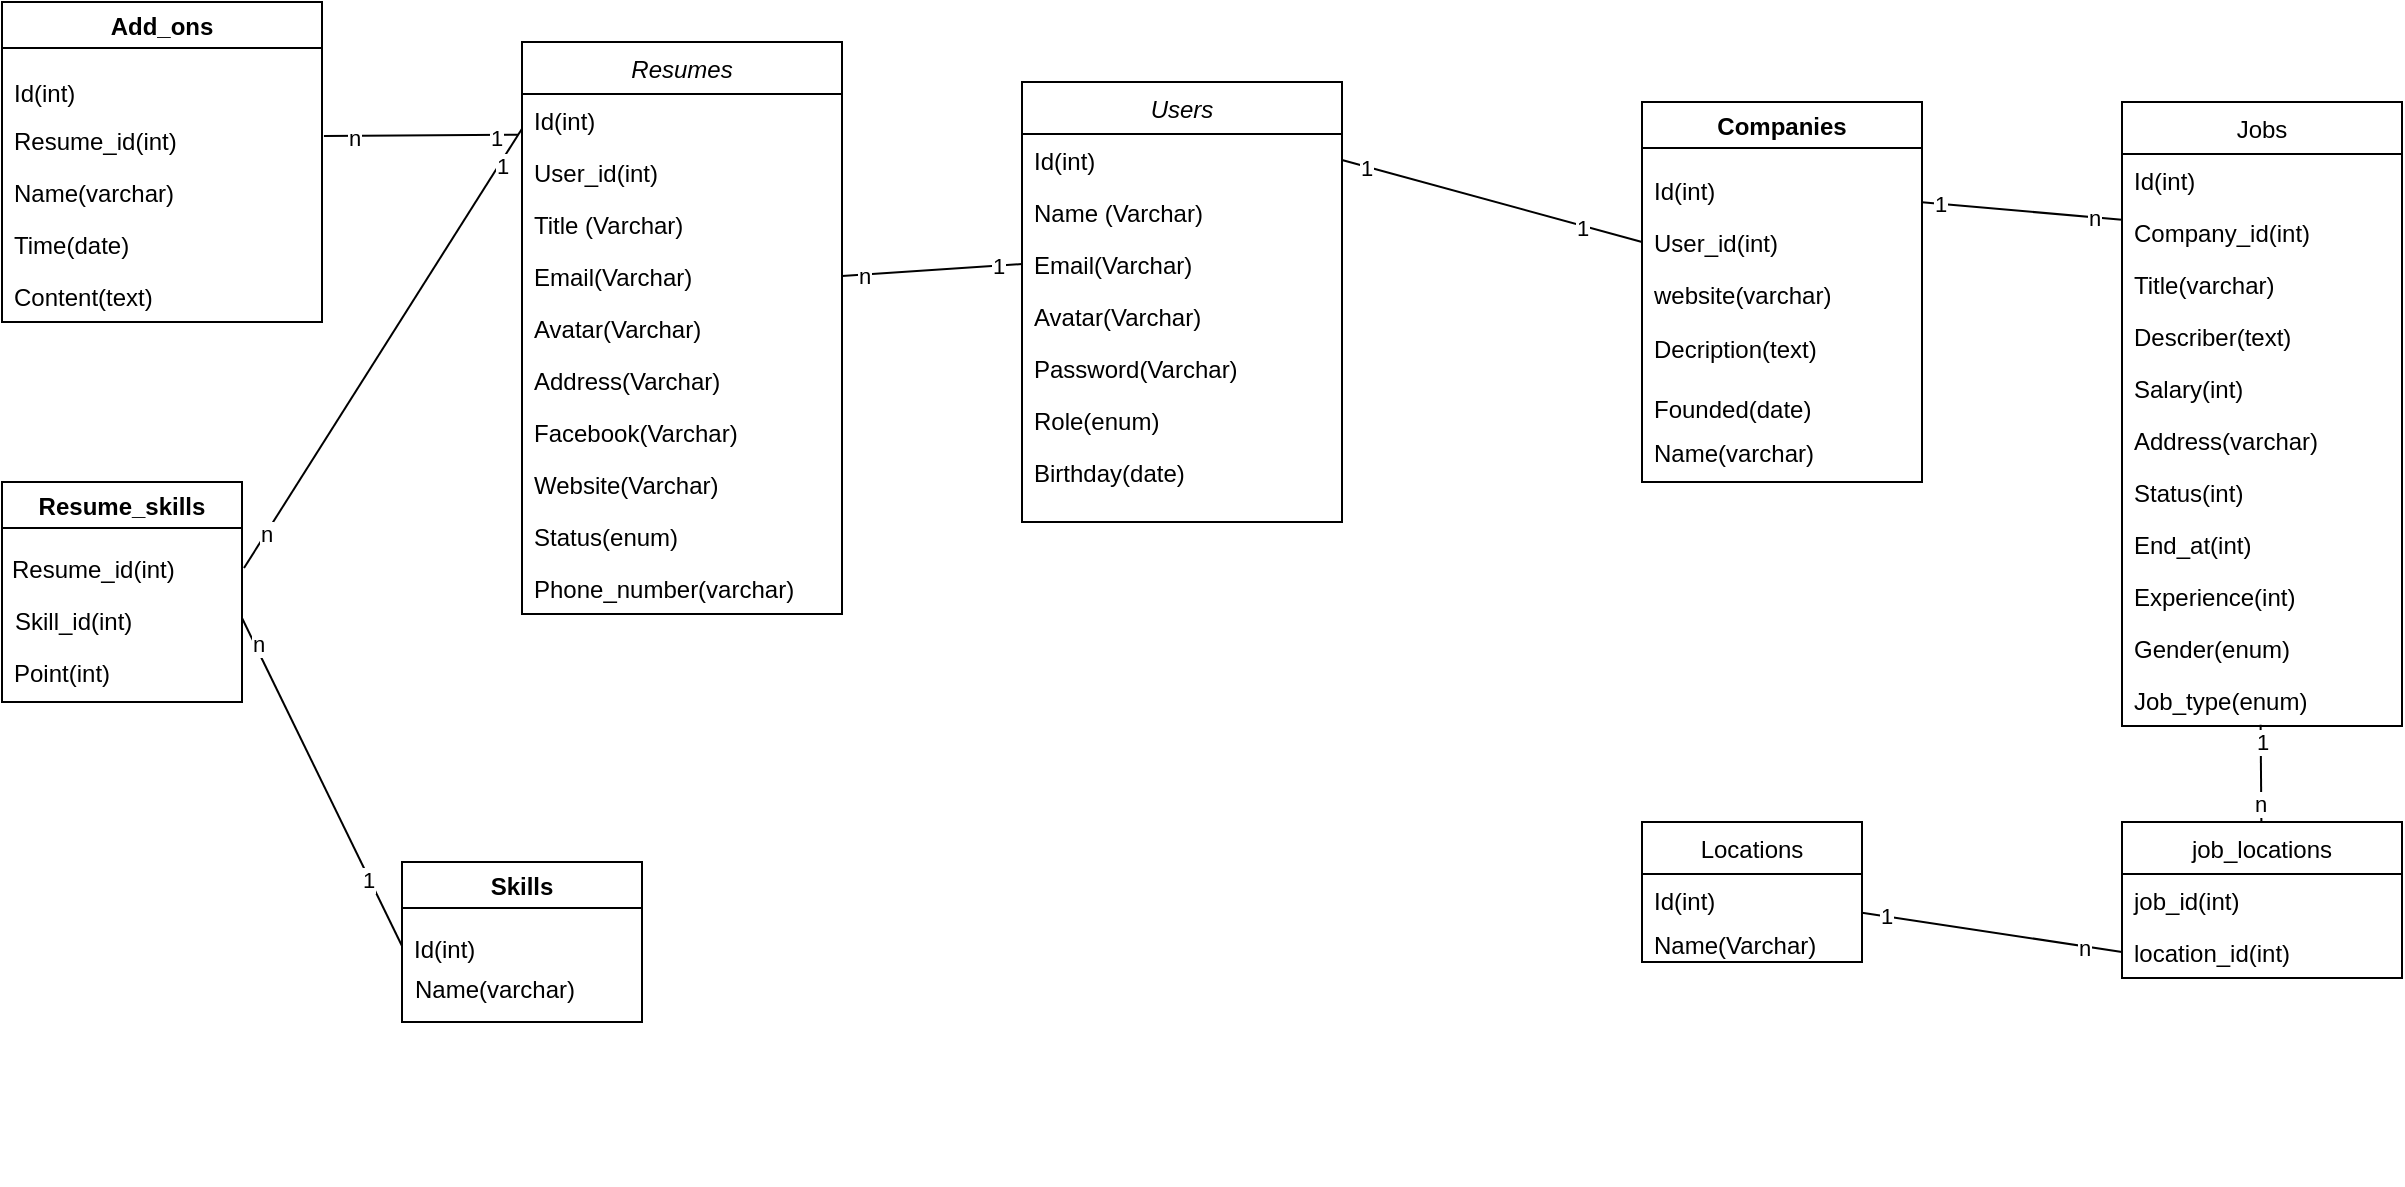 <mxfile version="14.1.6" type="github">
  <diagram id="C5RBs43oDa-KdzZeNtuy" name="Page-1">
    <mxGraphModel dx="1598" dy="442" grid="1" gridSize="10" guides="1" tooltips="1" connect="1" arrows="1" fold="1" page="1" pageScale="1" pageWidth="827" pageHeight="1169" math="0" shadow="0">
      <root>
        <mxCell id="WIyWlLk6GJQsqaUBKTNV-0" />
        <mxCell id="WIyWlLk6GJQsqaUBKTNV-1" parent="WIyWlLk6GJQsqaUBKTNV-0" />
        <mxCell id="zkfFHV4jXpPFQw0GAbJ--0" value="Users" style="swimlane;fontStyle=2;align=center;verticalAlign=top;childLayout=stackLayout;horizontal=1;startSize=26;horizontalStack=0;resizeParent=1;resizeLast=0;collapsible=1;marginBottom=0;rounded=0;shadow=0;strokeWidth=1;" parent="WIyWlLk6GJQsqaUBKTNV-1" vertex="1">
          <mxGeometry x="60" y="90" width="160" height="220" as="geometry">
            <mxRectangle x="60" y="90" width="160" height="26" as="alternateBounds" />
          </mxGeometry>
        </mxCell>
        <mxCell id="h05c_IolbolMF5R1GUw5-21" value="Id(int)" style="text;align=left;verticalAlign=top;spacingLeft=4;spacingRight=4;overflow=hidden;rotatable=0;points=[[0,0.5],[1,0.5]];portConstraint=eastwest;" vertex="1" parent="zkfFHV4jXpPFQw0GAbJ--0">
          <mxGeometry y="26" width="160" height="26" as="geometry" />
        </mxCell>
        <mxCell id="zkfFHV4jXpPFQw0GAbJ--1" value="Name (Varchar)" style="text;align=left;verticalAlign=top;spacingLeft=4;spacingRight=4;overflow=hidden;rotatable=0;points=[[0,0.5],[1,0.5]];portConstraint=eastwest;" parent="zkfFHV4jXpPFQw0GAbJ--0" vertex="1">
          <mxGeometry y="52" width="160" height="26" as="geometry" />
        </mxCell>
        <mxCell id="zkfFHV4jXpPFQw0GAbJ--3" value="Email(Varchar)" style="text;align=left;verticalAlign=top;spacingLeft=4;spacingRight=4;overflow=hidden;rotatable=0;points=[[0,0.5],[1,0.5]];portConstraint=eastwest;rounded=0;shadow=0;html=0;" parent="zkfFHV4jXpPFQw0GAbJ--0" vertex="1">
          <mxGeometry y="78" width="160" height="26" as="geometry" />
        </mxCell>
        <mxCell id="zkfFHV4jXpPFQw0GAbJ--2" value="Avatar(Varchar)" style="text;align=left;verticalAlign=top;spacingLeft=4;spacingRight=4;overflow=hidden;rotatable=0;points=[[0,0.5],[1,0.5]];portConstraint=eastwest;rounded=0;shadow=0;html=0;" parent="zkfFHV4jXpPFQw0GAbJ--0" vertex="1">
          <mxGeometry y="104" width="160" height="26" as="geometry" />
        </mxCell>
        <mxCell id="zkfFHV4jXpPFQw0GAbJ--5" value="Password(Varchar)" style="text;align=left;verticalAlign=top;spacingLeft=4;spacingRight=4;overflow=hidden;rotatable=0;points=[[0,0.5],[1,0.5]];portConstraint=eastwest;" parent="zkfFHV4jXpPFQw0GAbJ--0" vertex="1">
          <mxGeometry y="130" width="160" height="26" as="geometry" />
        </mxCell>
        <mxCell id="h05c_IolbolMF5R1GUw5-18" value="Role(enum)" style="text;align=left;verticalAlign=top;spacingLeft=4;spacingRight=4;overflow=hidden;rotatable=0;points=[[0,0.5],[1,0.5]];portConstraint=eastwest;" vertex="1" parent="zkfFHV4jXpPFQw0GAbJ--0">
          <mxGeometry y="156" width="160" height="26" as="geometry" />
        </mxCell>
        <mxCell id="h05c_IolbolMF5R1GUw5-40" value="Birthday(date)" style="text;align=left;verticalAlign=top;spacingLeft=4;spacingRight=4;overflow=hidden;rotatable=0;points=[[0,0.5],[1,0.5]];portConstraint=eastwest;" vertex="1" parent="zkfFHV4jXpPFQw0GAbJ--0">
          <mxGeometry y="182" width="160" height="26" as="geometry" />
        </mxCell>
        <mxCell id="h05c_IolbolMF5R1GUw5-0" value="Untitled Layer" parent="WIyWlLk6GJQsqaUBKTNV-0" />
        <mxCell id="h05c_IolbolMF5R1GUw5-35" value="" style="edgeStyle=none;rounded=0;orthogonalLoop=1;jettySize=auto;html=1;endArrow=none;endFill=0;exitX=-0.012;exitY=0.782;exitDx=0;exitDy=0;exitPerimeter=0;entryX=1.006;entryY=0.423;entryDx=0;entryDy=0;entryPerimeter=0;align=left;" edge="1" parent="h05c_IolbolMF5R1GUw5-0" source="h05c_IolbolMF5R1GUw5-22" target="h05c_IolbolMF5R1GUw5-31">
          <mxGeometry relative="1" as="geometry">
            <mxPoint x="-200" y="242" as="sourcePoint" />
          </mxGeometry>
        </mxCell>
        <mxCell id="h05c_IolbolMF5R1GUw5-36" value="n" style="edgeLabel;html=1;align=center;verticalAlign=middle;resizable=0;points=[];" vertex="1" connectable="0" parent="h05c_IolbolMF5R1GUw5-35">
          <mxGeometry x="0.693" y="1" relative="1" as="geometry">
            <mxPoint as="offset" />
          </mxGeometry>
        </mxCell>
        <mxCell id="h05c_IolbolMF5R1GUw5-37" value="1" style="edgeLabel;html=1;align=center;verticalAlign=middle;resizable=0;points=[];" vertex="1" connectable="0" parent="h05c_IolbolMF5R1GUw5-35">
          <mxGeometry x="-0.761" y="1" relative="1" as="geometry">
            <mxPoint as="offset" />
          </mxGeometry>
        </mxCell>
        <mxCell id="h05c_IolbolMF5R1GUw5-9" value="Resumes" style="swimlane;fontStyle=2;align=center;verticalAlign=top;childLayout=stackLayout;horizontal=1;startSize=26;horizontalStack=0;resizeParent=1;resizeLast=0;collapsible=1;marginBottom=0;rounded=0;shadow=0;strokeWidth=1;" vertex="1" parent="h05c_IolbolMF5R1GUw5-0">
          <mxGeometry x="-190" y="70" width="160" height="286" as="geometry">
            <mxRectangle x="60" y="90" width="160" height="26" as="alternateBounds" />
          </mxGeometry>
        </mxCell>
        <mxCell id="h05c_IolbolMF5R1GUw5-22" value="Id(int)" style="text;align=left;verticalAlign=top;spacingLeft=4;spacingRight=4;overflow=hidden;rotatable=0;points=[[0,0.5],[1,0.5]];portConstraint=eastwest;" vertex="1" parent="h05c_IolbolMF5R1GUw5-9">
          <mxGeometry y="26" width="160" height="26" as="geometry" />
        </mxCell>
        <mxCell id="h05c_IolbolMF5R1GUw5-13" value="User_id(int)" style="text;align=left;verticalAlign=top;spacingLeft=4;spacingRight=4;overflow=hidden;rotatable=0;points=[[0,0.5],[1,0.5]];portConstraint=eastwest;" vertex="1" parent="h05c_IolbolMF5R1GUw5-9">
          <mxGeometry y="52" width="160" height="26" as="geometry" />
        </mxCell>
        <mxCell id="h05c_IolbolMF5R1GUw5-10" value="Title (Varchar)" style="text;align=left;verticalAlign=top;spacingLeft=4;spacingRight=4;overflow=hidden;rotatable=0;points=[[0,0.5],[1,0.5]];portConstraint=eastwest;" vertex="1" parent="h05c_IolbolMF5R1GUw5-9">
          <mxGeometry y="78" width="160" height="26" as="geometry" />
        </mxCell>
        <mxCell id="h05c_IolbolMF5R1GUw5-11" value="Email(Varchar)" style="text;align=left;verticalAlign=top;spacingLeft=4;spacingRight=4;overflow=hidden;rotatable=0;points=[[0,0.5],[1,0.5]];portConstraint=eastwest;rounded=0;shadow=0;html=0;" vertex="1" parent="h05c_IolbolMF5R1GUw5-9">
          <mxGeometry y="104" width="160" height="26" as="geometry" />
        </mxCell>
        <mxCell id="h05c_IolbolMF5R1GUw5-12" value="Avatar(Varchar)" style="text;align=left;verticalAlign=top;spacingLeft=4;spacingRight=4;overflow=hidden;rotatable=0;points=[[0,0.5],[1,0.5]];portConstraint=eastwest;rounded=0;shadow=0;html=0;" vertex="1" parent="h05c_IolbolMF5R1GUw5-9">
          <mxGeometry y="130" width="160" height="26" as="geometry" />
        </mxCell>
        <mxCell id="h05c_IolbolMF5R1GUw5-23" value="Address(Varchar)" style="text;align=left;verticalAlign=top;spacingLeft=4;spacingRight=4;overflow=hidden;rotatable=0;points=[[0,0.5],[1,0.5]];portConstraint=eastwest;rounded=0;shadow=0;html=0;" vertex="1" parent="h05c_IolbolMF5R1GUw5-9">
          <mxGeometry y="156" width="160" height="26" as="geometry" />
        </mxCell>
        <mxCell id="h05c_IolbolMF5R1GUw5-24" value="Facebook(Varchar)" style="text;align=left;verticalAlign=top;spacingLeft=4;spacingRight=4;overflow=hidden;rotatable=0;points=[[0,0.5],[1,0.5]];portConstraint=eastwest;rounded=0;shadow=0;html=0;" vertex="1" parent="h05c_IolbolMF5R1GUw5-9">
          <mxGeometry y="182" width="160" height="26" as="geometry" />
        </mxCell>
        <mxCell id="h05c_IolbolMF5R1GUw5-25" value="Website(Varchar)" style="text;align=left;verticalAlign=top;spacingLeft=4;spacingRight=4;overflow=hidden;rotatable=0;points=[[0,0.5],[1,0.5]];portConstraint=eastwest;rounded=0;shadow=0;html=0;" vertex="1" parent="h05c_IolbolMF5R1GUw5-9">
          <mxGeometry y="208" width="160" height="26" as="geometry" />
        </mxCell>
        <mxCell id="h05c_IolbolMF5R1GUw5-26" value="Status(enum)" style="text;align=left;verticalAlign=top;spacingLeft=4;spacingRight=4;overflow=hidden;rotatable=0;points=[[0,0.5],[1,0.5]];portConstraint=eastwest;rounded=0;shadow=0;html=0;" vertex="1" parent="h05c_IolbolMF5R1GUw5-9">
          <mxGeometry y="234" width="160" height="26" as="geometry" />
        </mxCell>
        <mxCell id="h05c_IolbolMF5R1GUw5-114" value="Phone_number(varchar)" style="text;align=left;verticalAlign=top;spacingLeft=4;spacingRight=4;overflow=hidden;rotatable=0;points=[[0,0.5],[1,0.5]];portConstraint=eastwest;rounded=0;shadow=0;html=0;" vertex="1" parent="h05c_IolbolMF5R1GUw5-9">
          <mxGeometry y="260" width="160" height="26" as="geometry" />
        </mxCell>
        <mxCell id="h05c_IolbolMF5R1GUw5-14" style="rounded=0;orthogonalLoop=1;jettySize=auto;html=1;exitX=1;exitY=0.5;exitDx=0;exitDy=0;entryX=0;entryY=0.5;entryDx=0;entryDy=0;endArrow=none;endFill=0;" edge="1" parent="h05c_IolbolMF5R1GUw5-0" source="h05c_IolbolMF5R1GUw5-11" target="zkfFHV4jXpPFQw0GAbJ--3">
          <mxGeometry relative="1" as="geometry" />
        </mxCell>
        <mxCell id="h05c_IolbolMF5R1GUw5-38" value="n" style="edgeLabel;html=1;align=center;verticalAlign=middle;resizable=0;points=[];" vertex="1" connectable="0" parent="h05c_IolbolMF5R1GUw5-14">
          <mxGeometry x="-0.756" relative="1" as="geometry">
            <mxPoint as="offset" />
          </mxGeometry>
        </mxCell>
        <mxCell id="h05c_IolbolMF5R1GUw5-39" value="1" style="edgeLabel;html=1;align=center;verticalAlign=middle;resizable=0;points=[];" vertex="1" connectable="0" parent="h05c_IolbolMF5R1GUw5-14">
          <mxGeometry x="0.726" relative="1" as="geometry">
            <mxPoint as="offset" />
          </mxGeometry>
        </mxCell>
        <mxCell id="h05c_IolbolMF5R1GUw5-28" value="Add_ons" style="swimlane;" vertex="1" parent="h05c_IolbolMF5R1GUw5-0">
          <mxGeometry x="-450" y="50" width="160" height="160" as="geometry" />
        </mxCell>
        <mxCell id="h05c_IolbolMF5R1GUw5-30" value="Id(int)" style="text;align=left;verticalAlign=top;spacingLeft=4;spacingRight=4;overflow=hidden;rotatable=0;points=[[0,0.5],[1,0.5]];portConstraint=eastwest;rounded=0;shadow=0;html=0;" vertex="1" parent="h05c_IolbolMF5R1GUw5-28">
          <mxGeometry y="32" width="160" height="26" as="geometry" />
        </mxCell>
        <mxCell id="h05c_IolbolMF5R1GUw5-31" value="Resume_id(int)" style="text;align=left;verticalAlign=top;spacingLeft=4;spacingRight=4;overflow=hidden;rotatable=0;points=[[0,0.5],[1,0.5]];portConstraint=eastwest;rounded=0;shadow=0;html=0;" vertex="1" parent="h05c_IolbolMF5R1GUw5-28">
          <mxGeometry y="56" width="160" height="26" as="geometry" />
        </mxCell>
        <mxCell id="h05c_IolbolMF5R1GUw5-32" value="Name(varchar)" style="text;align=left;verticalAlign=top;spacingLeft=4;spacingRight=4;overflow=hidden;rotatable=0;points=[[0,0.5],[1,0.5]];portConstraint=eastwest;rounded=0;shadow=0;html=0;" vertex="1" parent="h05c_IolbolMF5R1GUw5-28">
          <mxGeometry y="82" width="160" height="26" as="geometry" />
        </mxCell>
        <mxCell id="h05c_IolbolMF5R1GUw5-33" value="Time(date)" style="text;align=left;verticalAlign=top;spacingLeft=4;spacingRight=4;overflow=hidden;rotatable=0;points=[[0,0.5],[1,0.5]];portConstraint=eastwest;rounded=0;shadow=0;html=0;" vertex="1" parent="h05c_IolbolMF5R1GUw5-28">
          <mxGeometry y="108" width="160" height="26" as="geometry" />
        </mxCell>
        <mxCell id="h05c_IolbolMF5R1GUw5-34" value="Content(text)" style="text;align=left;verticalAlign=top;spacingLeft=4;spacingRight=4;overflow=hidden;rotatable=0;points=[[0,0.5],[1,0.5]];portConstraint=eastwest;rounded=0;shadow=0;html=0;" vertex="1" parent="h05c_IolbolMF5R1GUw5-28">
          <mxGeometry y="134" width="160" height="26" as="geometry" />
        </mxCell>
        <mxCell id="h05c_IolbolMF5R1GUw5-42" value="Skills" style="swimlane;" vertex="1" parent="h05c_IolbolMF5R1GUw5-0">
          <mxGeometry x="-250" y="480" width="120" height="80" as="geometry" />
        </mxCell>
        <mxCell id="h05c_IolbolMF5R1GUw5-50" value="Id(int)" style="text;align=left;verticalAlign=top;spacingLeft=4;spacingRight=4;overflow=hidden;rotatable=0;points=[[0,0.5],[1,0.5]];portConstraint=eastwest;rounded=0;shadow=0;html=0;" vertex="1" parent="h05c_IolbolMF5R1GUw5-42">
          <mxGeometry y="30" width="119.5" height="24" as="geometry" />
        </mxCell>
        <mxCell id="h05c_IolbolMF5R1GUw5-52" value="Name(varchar)" style="text;align=left;verticalAlign=top;spacingLeft=4;spacingRight=4;overflow=hidden;rotatable=0;points=[[0,0.5],[1,0.5]];portConstraint=eastwest;rounded=0;shadow=0;html=0;" vertex="1" parent="h05c_IolbolMF5R1GUw5-42">
          <mxGeometry x="0.5" y="50" width="119.5" height="24" as="geometry" />
        </mxCell>
        <mxCell id="h05c_IolbolMF5R1GUw5-43" value="Resume_skills" style="swimlane;" vertex="1" parent="h05c_IolbolMF5R1GUw5-0">
          <mxGeometry x="-450" y="290" width="120" height="110" as="geometry" />
        </mxCell>
        <mxCell id="h05c_IolbolMF5R1GUw5-44" value="Resume_id(int)" style="text;align=left;verticalAlign=top;spacingLeft=4;spacingRight=4;overflow=hidden;rotatable=0;points=[[0,0.5],[1,0.5]];portConstraint=eastwest;rounded=0;shadow=0;html=0;" vertex="1" parent="h05c_IolbolMF5R1GUw5-43">
          <mxGeometry x="-1" y="30" width="122" height="26" as="geometry" />
        </mxCell>
        <mxCell id="h05c_IolbolMF5R1GUw5-45" value="Skill_id(int)" style="text;align=left;verticalAlign=top;spacingLeft=4;spacingRight=4;overflow=hidden;rotatable=0;points=[[0,0.5],[1,0.5]];portConstraint=eastwest;rounded=0;shadow=0;html=0;" vertex="1" parent="h05c_IolbolMF5R1GUw5-43">
          <mxGeometry x="0.5" y="56" width="119.5" height="24" as="geometry" />
        </mxCell>
        <mxCell id="h05c_IolbolMF5R1GUw5-46" value="Point(int)" style="text;align=left;verticalAlign=top;spacingLeft=4;spacingRight=4;overflow=hidden;rotatable=0;points=[[0,0.5],[1,0.5]];portConstraint=eastwest;rounded=0;shadow=0;html=0;" vertex="1" parent="h05c_IolbolMF5R1GUw5-43">
          <mxGeometry y="82" width="122" height="26" as="geometry" />
        </mxCell>
        <mxCell id="h05c_IolbolMF5R1GUw5-47" style="edgeStyle=none;rounded=0;orthogonalLoop=1;jettySize=auto;html=1;endArrow=none;endFill=0;entryX=1;entryY=0.5;entryDx=0;entryDy=0;exitX=0;exitY=0.667;exitDx=0;exitDy=0;exitPerimeter=0;" edge="1" parent="h05c_IolbolMF5R1GUw5-0" source="h05c_IolbolMF5R1GUw5-22" target="h05c_IolbolMF5R1GUw5-44">
          <mxGeometry relative="1" as="geometry" />
        </mxCell>
        <mxCell id="h05c_IolbolMF5R1GUw5-48" value="1" style="edgeLabel;html=1;align=center;verticalAlign=middle;resizable=0;points=[];" vertex="1" connectable="0" parent="h05c_IolbolMF5R1GUw5-47">
          <mxGeometry x="-0.834" y="1" relative="1" as="geometry">
            <mxPoint as="offset" />
          </mxGeometry>
        </mxCell>
        <mxCell id="h05c_IolbolMF5R1GUw5-49" value="n" style="edgeLabel;html=1;align=center;verticalAlign=middle;resizable=0;points=[];" vertex="1" connectable="0" parent="h05c_IolbolMF5R1GUw5-47">
          <mxGeometry x="0.839" relative="1" as="geometry">
            <mxPoint as="offset" />
          </mxGeometry>
        </mxCell>
        <mxCell id="h05c_IolbolMF5R1GUw5-51" style="edgeStyle=none;rounded=0;orthogonalLoop=1;jettySize=auto;html=1;endArrow=none;endFill=0;entryX=1;entryY=0.5;entryDx=0;entryDy=0;exitX=0;exitY=0.5;exitDx=0;exitDy=0;" edge="1" parent="h05c_IolbolMF5R1GUw5-0" source="h05c_IolbolMF5R1GUw5-50" target="h05c_IolbolMF5R1GUw5-45">
          <mxGeometry relative="1" as="geometry" />
        </mxCell>
        <mxCell id="h05c_IolbolMF5R1GUw5-53" value="n" style="edgeLabel;html=1;align=center;verticalAlign=middle;resizable=0;points=[];" vertex="1" connectable="0" parent="h05c_IolbolMF5R1GUw5-51">
          <mxGeometry x="0.835" y="-1" relative="1" as="geometry">
            <mxPoint as="offset" />
          </mxGeometry>
        </mxCell>
        <mxCell id="h05c_IolbolMF5R1GUw5-54" value="1" style="edgeLabel;html=1;align=center;verticalAlign=middle;resizable=0;points=[];" vertex="1" connectable="0" parent="h05c_IolbolMF5R1GUw5-51">
          <mxGeometry x="-0.587" y="1" relative="1" as="geometry">
            <mxPoint as="offset" />
          </mxGeometry>
        </mxCell>
        <mxCell id="h05c_IolbolMF5R1GUw5-64" value="Companies" style="swimlane;" vertex="1" parent="h05c_IolbolMF5R1GUw5-0">
          <mxGeometry x="370" y="100" width="140" height="190" as="geometry" />
        </mxCell>
        <mxCell id="h05c_IolbolMF5R1GUw5-57" value="Id(int)" style="text;strokeColor=none;fillColor=none;align=left;verticalAlign=top;spacingLeft=4;spacingRight=4;overflow=hidden;rotatable=0;points=[[0,0.5],[1,0.5]];portConstraint=eastwest;" vertex="1" parent="h05c_IolbolMF5R1GUw5-64">
          <mxGeometry y="31" width="140" height="26" as="geometry" />
        </mxCell>
        <mxCell id="h05c_IolbolMF5R1GUw5-58" value="User_id(int)" style="text;strokeColor=none;fillColor=none;align=left;verticalAlign=top;spacingLeft=4;spacingRight=4;overflow=hidden;rotatable=0;points=[[0,0.5],[1,0.5]];portConstraint=eastwest;" vertex="1" parent="h05c_IolbolMF5R1GUw5-64">
          <mxGeometry y="57" width="140" height="26" as="geometry" />
        </mxCell>
        <mxCell id="h05c_IolbolMF5R1GUw5-59" value="website(varchar)" style="text;strokeColor=none;fillColor=none;align=left;verticalAlign=top;spacingLeft=4;spacingRight=4;overflow=hidden;rotatable=0;points=[[0,0.5],[1,0.5]];portConstraint=eastwest;" vertex="1" parent="h05c_IolbolMF5R1GUw5-64">
          <mxGeometry y="83" width="140" height="22" as="geometry" />
        </mxCell>
        <mxCell id="h05c_IolbolMF5R1GUw5-80" value="Decription(text)" style="text;strokeColor=none;fillColor=none;align=left;verticalAlign=top;spacingLeft=4;spacingRight=4;overflow=hidden;rotatable=0;points=[[0,0.5],[1,0.5]];portConstraint=eastwest;" vertex="1" parent="h05c_IolbolMF5R1GUw5-64">
          <mxGeometry y="110" width="140" height="22" as="geometry" />
        </mxCell>
        <mxCell id="h05c_IolbolMF5R1GUw5-81" value="Founded(date)" style="text;strokeColor=none;fillColor=none;align=left;verticalAlign=top;spacingLeft=4;spacingRight=4;overflow=hidden;rotatable=0;points=[[0,0.5],[1,0.5]];portConstraint=eastwest;" vertex="1" parent="h05c_IolbolMF5R1GUw5-64">
          <mxGeometry y="140" width="140" height="22" as="geometry" />
        </mxCell>
        <mxCell id="h05c_IolbolMF5R1GUw5-82" value="Name(varchar)" style="text;strokeColor=none;fillColor=none;align=left;verticalAlign=top;spacingLeft=4;spacingRight=4;overflow=hidden;rotatable=0;points=[[0,0.5],[1,0.5]];portConstraint=eastwest;" vertex="1" parent="h05c_IolbolMF5R1GUw5-64">
          <mxGeometry y="162" width="140" height="22" as="geometry" />
        </mxCell>
        <mxCell id="h05c_IolbolMF5R1GUw5-67" style="edgeStyle=none;rounded=0;orthogonalLoop=1;jettySize=auto;html=1;entryX=1;entryY=0.5;entryDx=0;entryDy=0;endArrow=none;endFill=0;" edge="1" parent="h05c_IolbolMF5R1GUw5-0">
          <mxGeometry relative="1" as="geometry">
            <mxPoint x="-120" y="640" as="sourcePoint" />
            <mxPoint x="-120" y="640" as="targetPoint" />
          </mxGeometry>
        </mxCell>
        <mxCell id="h05c_IolbolMF5R1GUw5-70" value="Locations" style="swimlane;fontStyle=0;childLayout=stackLayout;horizontal=1;startSize=26;fillColor=none;horizontalStack=0;resizeParent=1;resizeParentMax=0;resizeLast=0;collapsible=1;marginBottom=0;" vertex="1" parent="h05c_IolbolMF5R1GUw5-0">
          <mxGeometry x="370" y="460" width="110" height="70" as="geometry" />
        </mxCell>
        <mxCell id="h05c_IolbolMF5R1GUw5-68" value="Id(int)" style="text;strokeColor=none;fillColor=none;align=left;verticalAlign=top;spacingLeft=4;spacingRight=4;overflow=hidden;rotatable=0;points=[[0,0.5],[1,0.5]];portConstraint=eastwest;" vertex="1" parent="h05c_IolbolMF5R1GUw5-70">
          <mxGeometry y="26" width="110" height="22" as="geometry" />
        </mxCell>
        <mxCell id="h05c_IolbolMF5R1GUw5-66" value="Name(Varchar)" style="text;strokeColor=none;fillColor=none;align=left;verticalAlign=top;spacingLeft=4;spacingRight=4;overflow=hidden;rotatable=0;points=[[0,0.5],[1,0.5]];portConstraint=eastwest;" vertex="1" parent="h05c_IolbolMF5R1GUw5-70">
          <mxGeometry y="48" width="110" height="22" as="geometry" />
        </mxCell>
        <mxCell id="h05c_IolbolMF5R1GUw5-77" style="edgeStyle=none;rounded=0;orthogonalLoop=1;jettySize=auto;html=1;exitX=0;exitY=0.5;exitDx=0;exitDy=0;entryX=1;entryY=0.5;entryDx=0;entryDy=0;endArrow=none;endFill=0;" edge="1" parent="h05c_IolbolMF5R1GUw5-0" source="h05c_IolbolMF5R1GUw5-58" target="h05c_IolbolMF5R1GUw5-21">
          <mxGeometry relative="1" as="geometry" />
        </mxCell>
        <mxCell id="h05c_IolbolMF5R1GUw5-78" value="1" style="edgeLabel;html=1;align=center;verticalAlign=middle;resizable=0;points=[];" vertex="1" connectable="0" parent="h05c_IolbolMF5R1GUw5-77">
          <mxGeometry x="0.837" relative="1" as="geometry">
            <mxPoint as="offset" />
          </mxGeometry>
        </mxCell>
        <mxCell id="h05c_IolbolMF5R1GUw5-79" value="1" style="edgeLabel;html=1;align=center;verticalAlign=middle;resizable=0;points=[];" vertex="1" connectable="0" parent="h05c_IolbolMF5R1GUw5-77">
          <mxGeometry x="-0.593" y="1" relative="1" as="geometry">
            <mxPoint as="offset" />
          </mxGeometry>
        </mxCell>
        <mxCell id="h05c_IolbolMF5R1GUw5-83" value="Jobs" style="swimlane;fontStyle=0;childLayout=stackLayout;horizontal=1;startSize=26;fillColor=none;horizontalStack=0;resizeParent=1;resizeParentMax=0;resizeLast=0;collapsible=1;marginBottom=0;" vertex="1" parent="h05c_IolbolMF5R1GUw5-0">
          <mxGeometry x="610" y="100" width="140" height="312" as="geometry" />
        </mxCell>
        <mxCell id="h05c_IolbolMF5R1GUw5-84" value="Id(int)" style="text;strokeColor=none;fillColor=none;align=left;verticalAlign=top;spacingLeft=4;spacingRight=4;overflow=hidden;rotatable=0;points=[[0,0.5],[1,0.5]];portConstraint=eastwest;" vertex="1" parent="h05c_IolbolMF5R1GUw5-83">
          <mxGeometry y="26" width="140" height="26" as="geometry" />
        </mxCell>
        <mxCell id="h05c_IolbolMF5R1GUw5-85" value="Company_id(int)" style="text;strokeColor=none;fillColor=none;align=left;verticalAlign=top;spacingLeft=4;spacingRight=4;overflow=hidden;rotatable=0;points=[[0,0.5],[1,0.5]];portConstraint=eastwest;" vertex="1" parent="h05c_IolbolMF5R1GUw5-83">
          <mxGeometry y="52" width="140" height="26" as="geometry" />
        </mxCell>
        <mxCell id="h05c_IolbolMF5R1GUw5-115" value="Title(varchar)" style="text;strokeColor=none;fillColor=none;align=left;verticalAlign=top;spacingLeft=4;spacingRight=4;overflow=hidden;rotatable=0;points=[[0,0.5],[1,0.5]];portConstraint=eastwest;" vertex="1" parent="h05c_IolbolMF5R1GUw5-83">
          <mxGeometry y="78" width="140" height="26" as="geometry" />
        </mxCell>
        <mxCell id="h05c_IolbolMF5R1GUw5-86" value="Describer(text)" style="text;strokeColor=none;fillColor=none;align=left;verticalAlign=top;spacingLeft=4;spacingRight=4;overflow=hidden;rotatable=0;points=[[0,0.5],[1,0.5]];portConstraint=eastwest;" vertex="1" parent="h05c_IolbolMF5R1GUw5-83">
          <mxGeometry y="104" width="140" height="26" as="geometry" />
        </mxCell>
        <mxCell id="h05c_IolbolMF5R1GUw5-87" value="Salary(int)" style="text;strokeColor=none;fillColor=none;align=left;verticalAlign=top;spacingLeft=4;spacingRight=4;overflow=hidden;rotatable=0;points=[[0,0.5],[1,0.5]];portConstraint=eastwest;" vertex="1" parent="h05c_IolbolMF5R1GUw5-83">
          <mxGeometry y="130" width="140" height="26" as="geometry" />
        </mxCell>
        <mxCell id="h05c_IolbolMF5R1GUw5-88" value="Address(varchar)" style="text;strokeColor=none;fillColor=none;align=left;verticalAlign=top;spacingLeft=4;spacingRight=4;overflow=hidden;rotatable=0;points=[[0,0.5],[1,0.5]];portConstraint=eastwest;" vertex="1" parent="h05c_IolbolMF5R1GUw5-83">
          <mxGeometry y="156" width="140" height="26" as="geometry" />
        </mxCell>
        <mxCell id="h05c_IolbolMF5R1GUw5-89" value="Status(int)" style="text;strokeColor=none;fillColor=none;align=left;verticalAlign=top;spacingLeft=4;spacingRight=4;overflow=hidden;rotatable=0;points=[[0,0.5],[1,0.5]];portConstraint=eastwest;" vertex="1" parent="h05c_IolbolMF5R1GUw5-83">
          <mxGeometry y="182" width="140" height="26" as="geometry" />
        </mxCell>
        <mxCell id="h05c_IolbolMF5R1GUw5-90" value="End_at(int)" style="text;strokeColor=none;fillColor=none;align=left;verticalAlign=top;spacingLeft=4;spacingRight=4;overflow=hidden;rotatable=0;points=[[0,0.5],[1,0.5]];portConstraint=eastwest;" vertex="1" parent="h05c_IolbolMF5R1GUw5-83">
          <mxGeometry y="208" width="140" height="26" as="geometry" />
        </mxCell>
        <mxCell id="h05c_IolbolMF5R1GUw5-111" value="Experience(int)" style="text;strokeColor=none;fillColor=none;align=left;verticalAlign=top;spacingLeft=4;spacingRight=4;overflow=hidden;rotatable=0;points=[[0,0.5],[1,0.5]];portConstraint=eastwest;" vertex="1" parent="h05c_IolbolMF5R1GUw5-83">
          <mxGeometry y="234" width="140" height="26" as="geometry" />
        </mxCell>
        <mxCell id="h05c_IolbolMF5R1GUw5-112" value="Gender(enum)" style="text;strokeColor=none;fillColor=none;align=left;verticalAlign=top;spacingLeft=4;spacingRight=4;overflow=hidden;rotatable=0;points=[[0,0.5],[1,0.5]];portConstraint=eastwest;" vertex="1" parent="h05c_IolbolMF5R1GUw5-83">
          <mxGeometry y="260" width="140" height="26" as="geometry" />
        </mxCell>
        <mxCell id="h05c_IolbolMF5R1GUw5-113" value="Job_type(enum)" style="text;strokeColor=none;fillColor=none;align=left;verticalAlign=top;spacingLeft=4;spacingRight=4;overflow=hidden;rotatable=0;points=[[0,0.5],[1,0.5]];portConstraint=eastwest;" vertex="1" parent="h05c_IolbolMF5R1GUw5-83">
          <mxGeometry y="286" width="140" height="26" as="geometry" />
        </mxCell>
        <mxCell id="h05c_IolbolMF5R1GUw5-91" style="edgeStyle=none;rounded=0;orthogonalLoop=1;jettySize=auto;html=1;endArrow=none;endFill=0;" edge="1" parent="h05c_IolbolMF5R1GUw5-0" source="h05c_IolbolMF5R1GUw5-57" target="h05c_IolbolMF5R1GUw5-85">
          <mxGeometry relative="1" as="geometry" />
        </mxCell>
        <mxCell id="h05c_IolbolMF5R1GUw5-92" value="1" style="edgeLabel;html=1;align=center;verticalAlign=middle;resizable=0;points=[];" vertex="1" connectable="0" parent="h05c_IolbolMF5R1GUw5-91">
          <mxGeometry x="-0.818" relative="1" as="geometry">
            <mxPoint as="offset" />
          </mxGeometry>
        </mxCell>
        <mxCell id="h05c_IolbolMF5R1GUw5-93" value="n" style="edgeLabel;html=1;align=center;verticalAlign=middle;resizable=0;points=[];" vertex="1" connectable="0" parent="h05c_IolbolMF5R1GUw5-91">
          <mxGeometry x="0.726" relative="1" as="geometry">
            <mxPoint as="offset" />
          </mxGeometry>
        </mxCell>
        <mxCell id="h05c_IolbolMF5R1GUw5-105" style="edgeStyle=none;rounded=0;orthogonalLoop=1;jettySize=auto;html=1;endArrow=none;endFill=0;entryX=0.495;entryY=0.974;entryDx=0;entryDy=0;entryPerimeter=0;" edge="1" parent="h05c_IolbolMF5R1GUw5-0" source="h05c_IolbolMF5R1GUw5-101" target="h05c_IolbolMF5R1GUw5-113">
          <mxGeometry relative="1" as="geometry" />
        </mxCell>
        <mxCell id="h05c_IolbolMF5R1GUw5-106" value="1" style="edgeLabel;html=1;align=center;verticalAlign=middle;resizable=0;points=[];" vertex="1" connectable="0" parent="h05c_IolbolMF5R1GUw5-105">
          <mxGeometry x="0.645" relative="1" as="geometry">
            <mxPoint as="offset" />
          </mxGeometry>
        </mxCell>
        <mxCell id="h05c_IolbolMF5R1GUw5-107" value="n" style="edgeLabel;html=1;align=center;verticalAlign=middle;resizable=0;points=[];" vertex="1" connectable="0" parent="h05c_IolbolMF5R1GUw5-105">
          <mxGeometry x="-0.607" y="1" relative="1" as="geometry">
            <mxPoint as="offset" />
          </mxGeometry>
        </mxCell>
        <mxCell id="h05c_IolbolMF5R1GUw5-101" value="job_locations" style="swimlane;fontStyle=0;childLayout=stackLayout;horizontal=1;startSize=26;fillColor=none;horizontalStack=0;resizeParent=1;resizeParentMax=0;resizeLast=0;collapsible=1;marginBottom=0;" vertex="1" parent="h05c_IolbolMF5R1GUw5-0">
          <mxGeometry x="610" y="460" width="140" height="78" as="geometry" />
        </mxCell>
        <mxCell id="h05c_IolbolMF5R1GUw5-102" value="job_id(int)" style="text;strokeColor=none;fillColor=none;align=left;verticalAlign=top;spacingLeft=4;spacingRight=4;overflow=hidden;rotatable=0;points=[[0,0.5],[1,0.5]];portConstraint=eastwest;" vertex="1" parent="h05c_IolbolMF5R1GUw5-101">
          <mxGeometry y="26" width="140" height="26" as="geometry" />
        </mxCell>
        <mxCell id="h05c_IolbolMF5R1GUw5-103" value="location_id(int)" style="text;strokeColor=none;fillColor=none;align=left;verticalAlign=top;spacingLeft=4;spacingRight=4;overflow=hidden;rotatable=0;points=[[0,0.5],[1,0.5]];portConstraint=eastwest;" vertex="1" parent="h05c_IolbolMF5R1GUw5-101">
          <mxGeometry y="52" width="140" height="26" as="geometry" />
        </mxCell>
        <mxCell id="h05c_IolbolMF5R1GUw5-108" style="edgeStyle=none;rounded=0;orthogonalLoop=1;jettySize=auto;html=1;entryX=0;entryY=0.5;entryDx=0;entryDy=0;endArrow=none;endFill=0;" edge="1" parent="h05c_IolbolMF5R1GUw5-0" source="h05c_IolbolMF5R1GUw5-68" target="h05c_IolbolMF5R1GUw5-103">
          <mxGeometry relative="1" as="geometry" />
        </mxCell>
        <mxCell id="h05c_IolbolMF5R1GUw5-109" value="1" style="edgeLabel;html=1;align=center;verticalAlign=middle;resizable=0;points=[];" vertex="1" connectable="0" parent="h05c_IolbolMF5R1GUw5-108">
          <mxGeometry x="-0.828" relative="1" as="geometry">
            <mxPoint as="offset" />
          </mxGeometry>
        </mxCell>
        <mxCell id="h05c_IolbolMF5R1GUw5-110" value="n" style="edgeLabel;html=1;align=center;verticalAlign=middle;resizable=0;points=[];" vertex="1" connectable="0" parent="h05c_IolbolMF5R1GUw5-108">
          <mxGeometry x="0.714" y="-1" relative="1" as="geometry">
            <mxPoint as="offset" />
          </mxGeometry>
        </mxCell>
      </root>
    </mxGraphModel>
  </diagram>
</mxfile>
